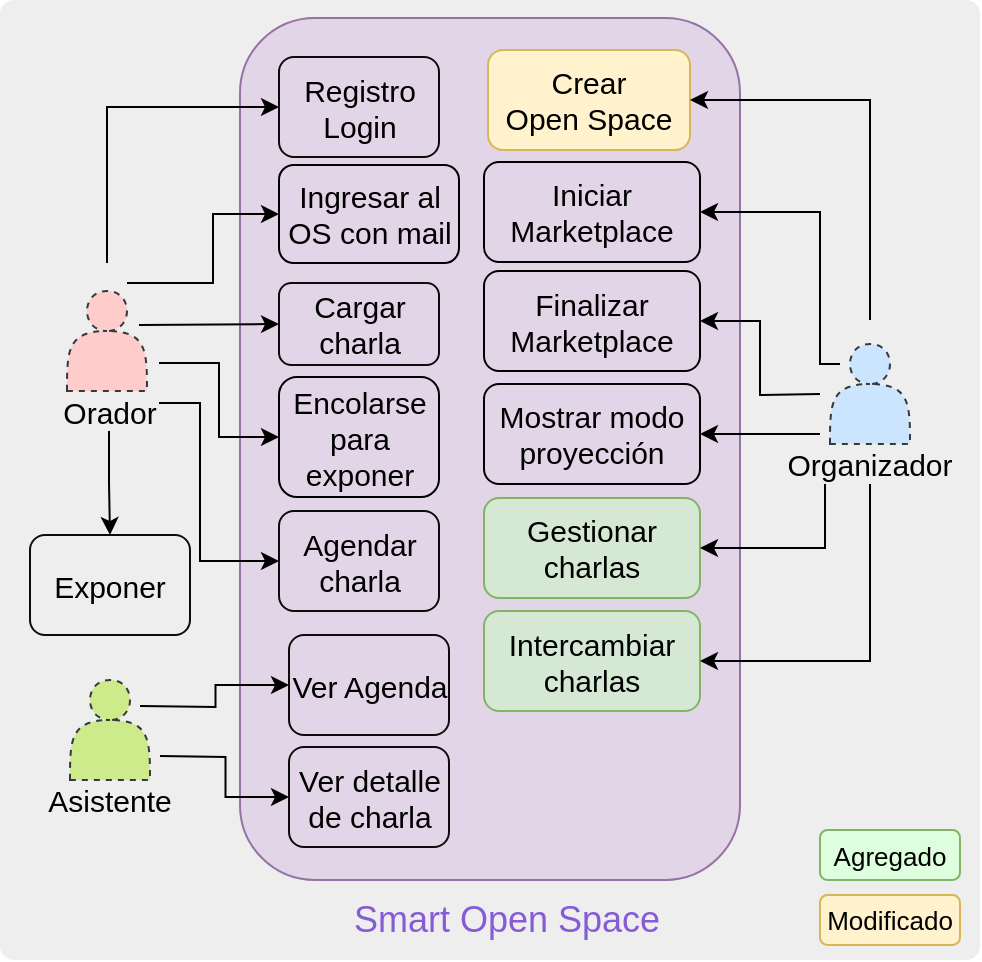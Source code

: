<mxfile version="12.3.3" type="device" pages="1"><diagram id="50GnY4uoyUKIiMKMn4lD" name="Page-1"><mxGraphModel dx="813" dy="436" grid="1" gridSize="10" guides="1" tooltips="1" connect="1" arrows="1" fold="1" page="1" pageScale="1" pageWidth="827" pageHeight="1169" math="0" shadow="0"><root><mxCell id="0"/><mxCell id="1" parent="0"/><mxCell id="Tz1uTeMFmKhcYr1bEMr9-132" value="" style="rounded=1;whiteSpace=wrap;html=1;absoluteArcSize=1;arcSize=14;strokeWidth=2;shadow=0;glass=0;labelBackgroundColor=none;fillColor=#eeeeee;fontSize=15;align=center;strokeColor=none;" parent="1" vertex="1"><mxGeometry x="160" y="100" width="490" height="480" as="geometry"/></mxCell><mxCell id="T_-mdl0i9TVX-whk49PD-9" value="" style="rounded=1;whiteSpace=wrap;html=1;fillColor=#e1d5e7;strokeColor=#9673a6;" parent="1" vertex="1"><mxGeometry x="280" y="109" width="250" height="431" as="geometry"/></mxCell><mxCell id="Tz1uTeMFmKhcYr1bEMr9-72" value="" style="group" parent="1" vertex="1" connectable="0"><mxGeometry x="550" y="262" width="90" height="80" as="geometry"/></mxCell><mxCell id="Tz1uTeMFmKhcYr1bEMr9-69" value="" style="shape=actor;whiteSpace=wrap;html=1;rounded=0;shadow=0;glass=0;dashed=1;labelBackgroundColor=none;strokeColor=#36393d;strokeWidth=1;fillColor=#cce5ff;fontSize=15;align=center;" parent="Tz1uTeMFmKhcYr1bEMr9-72" vertex="1"><mxGeometry x="25" y="10" width="40" height="50" as="geometry"/></mxCell><mxCell id="Tz1uTeMFmKhcYr1bEMr9-70" value="Organizador" style="text;html=1;strokeColor=none;fillColor=none;align=center;verticalAlign=middle;whiteSpace=wrap;rounded=0;shadow=0;glass=0;dashed=1;labelBackgroundColor=none;fontSize=15;" parent="Tz1uTeMFmKhcYr1bEMr9-72" vertex="1"><mxGeometry y="60" width="90" height="20" as="geometry"/></mxCell><mxCell id="Tz1uTeMFmKhcYr1bEMr9-73" value="" style="group" parent="1" vertex="1" connectable="0"><mxGeometry x="172" y="151" width="90" height="80" as="geometry"/></mxCell><mxCell id="Tz1uTeMFmKhcYr1bEMr9-74" value="" style="shape=actor;whiteSpace=wrap;html=1;rounded=0;shadow=0;glass=0;dashed=1;labelBackgroundColor=none;strokeColor=#36393d;strokeWidth=1;fillColor=#ffcccc;fontSize=15;align=center;" parent="Tz1uTeMFmKhcYr1bEMr9-73" vertex="1"><mxGeometry x="21.5" y="94.5" width="40" height="50" as="geometry"/></mxCell><mxCell id="Tz1uTeMFmKhcYr1bEMr9-75" value="Orador" style="text;html=1;strokeColor=none;fillColor=none;align=center;verticalAlign=middle;whiteSpace=wrap;rounded=0;shadow=0;glass=0;dashed=1;labelBackgroundColor=none;fontSize=15;" parent="Tz1uTeMFmKhcYr1bEMr9-73" vertex="1"><mxGeometry x="12.5" y="144.5" width="60" height="20" as="geometry"/></mxCell><mxCell id="Tz1uTeMFmKhcYr1bEMr9-76" value="" style="group" parent="1" vertex="1" connectable="0"><mxGeometry x="170" y="430" width="90" height="80" as="geometry"/></mxCell><mxCell id="Tz1uTeMFmKhcYr1bEMr9-77" value="" style="shape=actor;whiteSpace=wrap;html=1;rounded=0;shadow=0;glass=0;dashed=1;labelBackgroundColor=none;strokeColor=#36393d;strokeWidth=1;fillColor=#cdeb8b;fontSize=15;align=center;" parent="Tz1uTeMFmKhcYr1bEMr9-76" vertex="1"><mxGeometry x="25" y="10" width="40" height="50" as="geometry"/></mxCell><mxCell id="Tz1uTeMFmKhcYr1bEMr9-78" value="Asistente" style="text;html=1;strokeColor=none;fillColor=none;align=center;verticalAlign=middle;whiteSpace=wrap;rounded=0;shadow=0;glass=0;dashed=1;labelBackgroundColor=none;fontSize=15;" parent="Tz1uTeMFmKhcYr1bEMr9-76" vertex="1"><mxGeometry y="60" width="90" height="20" as="geometry"/></mxCell><mxCell id="Tz1uTeMFmKhcYr1bEMr9-83" value="Registro&lt;br&gt;Login" style="shape=ext;rounded=1;html=1;whiteSpace=wrap;shadow=0;glass=0;labelBackgroundColor=none;strokeColor=#0D0C0C;strokeWidth=1;fillColor=none;gradientColor=none;fontSize=15;align=center;" parent="1" vertex="1"><mxGeometry x="299.5" y="128.5" width="80" height="50" as="geometry"/></mxCell><mxCell id="Tz1uTeMFmKhcYr1bEMr9-84" value="Cargar&lt;br&gt;charla" style="shape=ext;rounded=1;html=1;whiteSpace=wrap;shadow=0;glass=0;labelBackgroundColor=none;strokeColor=#0D0C0C;strokeWidth=1;fillColor=none;gradientColor=none;fontSize=15;align=center;" parent="1" vertex="1"><mxGeometry x="299.5" y="241.5" width="80" height="41" as="geometry"/></mxCell><mxCell id="Tz1uTeMFmKhcYr1bEMr9-86" value="Exponer" style="shape=ext;rounded=1;html=1;whiteSpace=wrap;shadow=0;glass=0;labelBackgroundColor=none;strokeColor=#0D0C0C;strokeWidth=1;fillColor=none;gradientColor=none;fontSize=15;align=center;" parent="1" vertex="1"><mxGeometry x="175" y="367.5" width="80" height="50" as="geometry"/></mxCell><mxCell id="Tz1uTeMFmKhcYr1bEMr9-87" value="Agendar&lt;br&gt;charla" style="shape=ext;rounded=1;html=1;whiteSpace=wrap;shadow=0;glass=0;labelBackgroundColor=none;strokeColor=#0D0C0C;strokeWidth=1;fillColor=none;gradientColor=none;fontSize=15;align=center;" parent="1" vertex="1"><mxGeometry x="299.5" y="355.5" width="80" height="50" as="geometry"/></mxCell><mxCell id="Tz1uTeMFmKhcYr1bEMr9-88" value="Ver Agenda" style="shape=ext;rounded=1;html=1;whiteSpace=wrap;shadow=0;glass=0;labelBackgroundColor=none;strokeColor=#0D0C0C;strokeWidth=1;fillColor=none;gradientColor=none;fontSize=15;align=center;" parent="1" vertex="1"><mxGeometry x="304.5" y="417.5" width="80" height="50" as="geometry"/></mxCell><mxCell id="Tz1uTeMFmKhcYr1bEMr9-89" value="Ver detalle de charla" style="shape=ext;rounded=1;html=1;whiteSpace=wrap;shadow=0;glass=0;labelBackgroundColor=none;strokeColor=#0D0C0C;strokeWidth=1;fillColor=none;gradientColor=none;fontSize=15;align=center;" parent="1" vertex="1"><mxGeometry x="304.5" y="473.5" width="80" height="50" as="geometry"/></mxCell><mxCell id="Tz1uTeMFmKhcYr1bEMr9-90" value="Crear&lt;br&gt;Open Space" style="shape=ext;rounded=1;html=1;whiteSpace=wrap;shadow=0;glass=0;labelBackgroundColor=none;strokeColor=#d6b656;strokeWidth=1;fillColor=#fff2cc;fontSize=15;align=center;" parent="1" vertex="1"><mxGeometry x="404" y="125" width="101" height="50" as="geometry"/></mxCell><mxCell id="T_-mdl0i9TVX-whk49PD-3" style="edgeStyle=orthogonalEdgeStyle;rounded=0;orthogonalLoop=1;jettySize=auto;html=1;exitX=0.5;exitY=1;exitDx=0;exitDy=0;" parent="1" source="Tz1uTeMFmKhcYr1bEMr9-75" target="Tz1uTeMFmKhcYr1bEMr9-86" edge="1"><mxGeometry relative="1" as="geometry"/></mxCell><mxCell id="T_-mdl0i9TVX-whk49PD-10" value="Smart Open Space" style="text;html=1;strokeColor=none;fillColor=none;align=center;verticalAlign=middle;whiteSpace=wrap;rounded=0;fontColor=#865cd6;fontSize=18;" parent="1" vertex="1"><mxGeometry x="328" y="550" width="171" height="20" as="geometry"/></mxCell><mxCell id="pqihKy4MeB8-PZnCgYZf-1" value="Iniciar Marketplace" style="shape=ext;rounded=1;html=1;whiteSpace=wrap;shadow=0;glass=0;labelBackgroundColor=none;strokeWidth=1;fillColor=none;fontSize=15;align=center;" parent="1" vertex="1"><mxGeometry x="402" y="181" width="108" height="50" as="geometry"/></mxCell><mxCell id="pqihKy4MeB8-PZnCgYZf-2" value="Encolarse&lt;br&gt;para exponer" style="shape=ext;rounded=1;html=1;whiteSpace=wrap;shadow=0;glass=0;labelBackgroundColor=none;strokeWidth=1;fillColor=none;fontSize=15;align=center;" parent="1" vertex="1"><mxGeometry x="299.5" y="288.5" width="80" height="60" as="geometry"/></mxCell><mxCell id="pqihKy4MeB8-PZnCgYZf-3" value="Mostrar modo proyección" style="shape=ext;rounded=1;html=1;whiteSpace=wrap;shadow=0;glass=0;labelBackgroundColor=none;strokeWidth=1;fillColor=none;fontSize=15;align=center;" parent="1" vertex="1"><mxGeometry x="402" y="292" width="108" height="50" as="geometry"/></mxCell><mxCell id="pqihKy4MeB8-PZnCgYZf-8" value="Agregado" style="shape=ext;rounded=1;html=1;whiteSpace=wrap;shadow=0;glass=0;labelBackgroundColor=none;strokeColor=#82b366;strokeWidth=1;fillColor=#DEFFDE;fontSize=13;align=center;" parent="1" vertex="1"><mxGeometry x="570" y="515" width="70" height="25" as="geometry"/></mxCell><mxCell id="pqihKy4MeB8-PZnCgYZf-9" style="edgeStyle=orthogonalEdgeStyle;rounded=0;orthogonalLoop=1;jettySize=auto;html=1;entryX=0;entryY=0.5;entryDx=0;entryDy=0;fontSize=13;" parent="1" target="Tz1uTeMFmKhcYr1bEMr9-83" edge="1"><mxGeometry relative="1" as="geometry"><mxPoint x="213.5" y="231.5" as="sourcePoint"/><Array as="points"><mxPoint x="213.5" y="153.5"/></Array></mxGeometry></mxCell><mxCell id="pqihKy4MeB8-PZnCgYZf-10" style="edgeStyle=orthogonalEdgeStyle;rounded=0;orthogonalLoop=1;jettySize=auto;html=1;entryX=0;entryY=0.5;entryDx=0;entryDy=0;fontSize=13;" parent="1" target="Tz1uTeMFmKhcYr1bEMr9-84" edge="1"><mxGeometry relative="1" as="geometry"><mxPoint x="229.5" y="262.5" as="sourcePoint"/><Array as="points"><mxPoint x="229.5" y="262.5"/></Array></mxGeometry></mxCell><mxCell id="pqihKy4MeB8-PZnCgYZf-11" style="edgeStyle=orthogonalEdgeStyle;rounded=0;orthogonalLoop=1;jettySize=auto;html=1;entryX=0;entryY=0.5;entryDx=0;entryDy=0;fontSize=13;" parent="1" target="pqihKy4MeB8-PZnCgYZf-2" edge="1"><mxGeometry relative="1" as="geometry"><mxPoint x="239.5" y="281.5" as="sourcePoint"/><Array as="points"><mxPoint x="239.5" y="281.5"/><mxPoint x="269.5" y="281.5"/><mxPoint x="269.5" y="318.5"/></Array></mxGeometry></mxCell><mxCell id="pqihKy4MeB8-PZnCgYZf-12" style="edgeStyle=orthogonalEdgeStyle;rounded=0;orthogonalLoop=1;jettySize=auto;html=1;entryX=0;entryY=0.5;entryDx=0;entryDy=0;fontSize=13;" parent="1" target="Tz1uTeMFmKhcYr1bEMr9-87" edge="1"><mxGeometry relative="1" as="geometry"><mxPoint x="239.5" y="301.5" as="sourcePoint"/><Array as="points"><mxPoint x="260" y="302"/><mxPoint x="260" y="381"/></Array></mxGeometry></mxCell><mxCell id="Pf3kMNEIb1es1eWzaRMs-1" value="Ingresar al OS con mail" style="shape=ext;rounded=1;html=1;whiteSpace=wrap;shadow=0;glass=0;labelBackgroundColor=none;strokeColor=#000000;strokeWidth=1;fillColor=none;fontSize=15;align=center;" parent="1" vertex="1"><mxGeometry x="299.5" y="182.5" width="90" height="49" as="geometry"/></mxCell><mxCell id="Pf3kMNEIb1es1eWzaRMs-4" style="edgeStyle=orthogonalEdgeStyle;rounded=0;orthogonalLoop=1;jettySize=auto;html=1;entryX=0;entryY=0.5;entryDx=0;entryDy=0;" parent="1" target="Pf3kMNEIb1es1eWzaRMs-1" edge="1"><mxGeometry relative="1" as="geometry"><mxPoint x="223.5" y="241.5" as="sourcePoint"/><Array as="points"><mxPoint x="223.5" y="241.5"/><mxPoint x="266.5" y="241.5"/><mxPoint x="266.5" y="207.5"/></Array></mxGeometry></mxCell><mxCell id="Pf3kMNEIb1es1eWzaRMs-5" value="Finalizar&lt;br&gt;Marketplace" style="shape=ext;rounded=1;html=1;whiteSpace=wrap;shadow=0;glass=0;labelBackgroundColor=none;strokeWidth=1;fillColor=none;fontSize=15;align=center;strokeColor=#000000;" parent="1" vertex="1"><mxGeometry x="402" y="235.5" width="108" height="50" as="geometry"/></mxCell><mxCell id="WLiVjKsXUA_f5K1hsz1j-1" value="Gestionar charlas" style="shape=ext;rounded=1;html=1;whiteSpace=wrap;shadow=0;glass=0;labelBackgroundColor=none;strokeWidth=1;fillColor=#d5e8d4;fontSize=15;align=center;strokeColor=#82b366;" parent="1" vertex="1"><mxGeometry x="402" y="349" width="108" height="50" as="geometry"/></mxCell><mxCell id="WLiVjKsXUA_f5K1hsz1j-3" style="edgeStyle=orthogonalEdgeStyle;rounded=0;orthogonalLoop=1;jettySize=auto;html=1;entryX=1;entryY=0.5;entryDx=0;entryDy=0;" parent="1" target="Tz1uTeMFmKhcYr1bEMr9-90" edge="1"><mxGeometry relative="1" as="geometry"><mxPoint x="595" y="260" as="sourcePoint"/><Array as="points"><mxPoint x="595" y="150"/></Array></mxGeometry></mxCell><mxCell id="WLiVjKsXUA_f5K1hsz1j-9" value="Modificado" style="shape=ext;rounded=1;html=1;whiteSpace=wrap;shadow=0;glass=0;labelBackgroundColor=none;strokeColor=#d6b656;strokeWidth=1;fillColor=#fff2cc;fontSize=13;align=center;" parent="1" vertex="1"><mxGeometry x="570" y="547.5" width="70" height="25" as="geometry"/></mxCell><mxCell id="kjC32-S4LSI2vFAXS_39-2" style="edgeStyle=orthogonalEdgeStyle;rounded=0;orthogonalLoop=1;jettySize=auto;html=1;entryX=0;entryY=0.5;entryDx=0;entryDy=0;" edge="1" parent="1" target="Tz1uTeMFmKhcYr1bEMr9-88"><mxGeometry relative="1" as="geometry"><mxPoint x="230" y="453" as="sourcePoint"/></mxGeometry></mxCell><mxCell id="kjC32-S4LSI2vFAXS_39-3" style="edgeStyle=orthogonalEdgeStyle;rounded=0;orthogonalLoop=1;jettySize=auto;html=1;entryX=0;entryY=0.5;entryDx=0;entryDy=0;" edge="1" parent="1" target="Tz1uTeMFmKhcYr1bEMr9-89"><mxGeometry relative="1" as="geometry"><mxPoint x="240" y="478" as="sourcePoint"/></mxGeometry></mxCell><mxCell id="kjC32-S4LSI2vFAXS_39-4" value="Intercambiar charlas" style="shape=ext;rounded=1;html=1;whiteSpace=wrap;shadow=0;glass=0;labelBackgroundColor=none;strokeWidth=1;fillColor=#d5e8d4;fontSize=15;align=center;strokeColor=#82b366;" vertex="1" parent="1"><mxGeometry x="402" y="405.5" width="108" height="50" as="geometry"/></mxCell><mxCell id="kjC32-S4LSI2vFAXS_39-5" style="edgeStyle=orthogonalEdgeStyle;rounded=0;orthogonalLoop=1;jettySize=auto;html=1;exitX=0.5;exitY=1;exitDx=0;exitDy=0;entryX=1;entryY=0.5;entryDx=0;entryDy=0;" edge="1" parent="1" source="Tz1uTeMFmKhcYr1bEMr9-70" target="kjC32-S4LSI2vFAXS_39-4"><mxGeometry relative="1" as="geometry"/></mxCell><mxCell id="kjC32-S4LSI2vFAXS_39-6" style="edgeStyle=orthogonalEdgeStyle;rounded=0;orthogonalLoop=1;jettySize=auto;html=1;exitX=0.25;exitY=1;exitDx=0;exitDy=0;entryX=1;entryY=0.5;entryDx=0;entryDy=0;" edge="1" parent="1" source="Tz1uTeMFmKhcYr1bEMr9-70" target="WLiVjKsXUA_f5K1hsz1j-1"><mxGeometry relative="1" as="geometry"/></mxCell><mxCell id="kjC32-S4LSI2vFAXS_39-7" style="edgeStyle=orthogonalEdgeStyle;rounded=0;orthogonalLoop=1;jettySize=auto;html=1;entryX=1;entryY=0.5;entryDx=0;entryDy=0;" edge="1" parent="1" target="pqihKy4MeB8-PZnCgYZf-3"><mxGeometry relative="1" as="geometry"><mxPoint x="570" y="317" as="sourcePoint"/><Array as="points"><mxPoint x="570" y="317"/></Array></mxGeometry></mxCell><mxCell id="kjC32-S4LSI2vFAXS_39-8" style="edgeStyle=orthogonalEdgeStyle;rounded=0;orthogonalLoop=1;jettySize=auto;html=1;entryX=1;entryY=0.5;entryDx=0;entryDy=0;" edge="1" parent="1" target="Pf3kMNEIb1es1eWzaRMs-5"><mxGeometry relative="1" as="geometry"><mxPoint x="570" y="297" as="sourcePoint"/></mxGeometry></mxCell><mxCell id="kjC32-S4LSI2vFAXS_39-9" style="edgeStyle=orthogonalEdgeStyle;rounded=0;orthogonalLoop=1;jettySize=auto;html=1;entryX=1;entryY=0.5;entryDx=0;entryDy=0;" edge="1" parent="1" target="pqihKy4MeB8-PZnCgYZf-1"><mxGeometry relative="1" as="geometry"><mxPoint x="580" y="282" as="sourcePoint"/><Array as="points"><mxPoint x="570" y="282"/><mxPoint x="570" y="206"/></Array></mxGeometry></mxCell></root></mxGraphModel></diagram></mxfile>